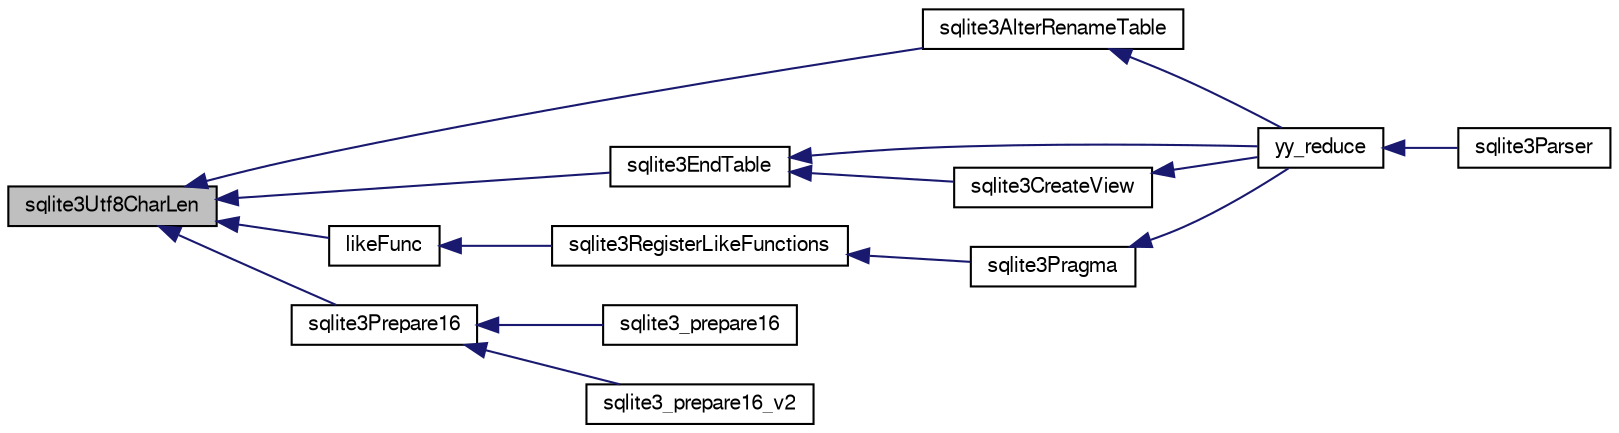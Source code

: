 digraph "sqlite3Utf8CharLen"
{
  edge [fontname="FreeSans",fontsize="10",labelfontname="FreeSans",labelfontsize="10"];
  node [fontname="FreeSans",fontsize="10",shape=record];
  rankdir="LR";
  Node734297 [label="sqlite3Utf8CharLen",height=0.2,width=0.4,color="black", fillcolor="grey75", style="filled", fontcolor="black"];
  Node734297 -> Node734298 [dir="back",color="midnightblue",fontsize="10",style="solid",fontname="FreeSans"];
  Node734298 [label="sqlite3AlterRenameTable",height=0.2,width=0.4,color="black", fillcolor="white", style="filled",URL="$sqlite3_8c.html#aa5cfdb507ff74e559f2efb0318c96d2c"];
  Node734298 -> Node734299 [dir="back",color="midnightblue",fontsize="10",style="solid",fontname="FreeSans"];
  Node734299 [label="yy_reduce",height=0.2,width=0.4,color="black", fillcolor="white", style="filled",URL="$sqlite3_8c.html#a7c419a9b25711c666a9a2449ef377f14"];
  Node734299 -> Node734300 [dir="back",color="midnightblue",fontsize="10",style="solid",fontname="FreeSans"];
  Node734300 [label="sqlite3Parser",height=0.2,width=0.4,color="black", fillcolor="white", style="filled",URL="$sqlite3_8c.html#a0327d71a5fabe0b6a343d78a2602e72a"];
  Node734297 -> Node734301 [dir="back",color="midnightblue",fontsize="10",style="solid",fontname="FreeSans"];
  Node734301 [label="sqlite3EndTable",height=0.2,width=0.4,color="black", fillcolor="white", style="filled",URL="$sqlite3_8c.html#a7b5f2c66c0f0b6f819d970ca389768b0"];
  Node734301 -> Node734302 [dir="back",color="midnightblue",fontsize="10",style="solid",fontname="FreeSans"];
  Node734302 [label="sqlite3CreateView",height=0.2,width=0.4,color="black", fillcolor="white", style="filled",URL="$sqlite3_8c.html#a9d85cb00ff71dee5cd9a019503a6982e"];
  Node734302 -> Node734299 [dir="back",color="midnightblue",fontsize="10",style="solid",fontname="FreeSans"];
  Node734301 -> Node734299 [dir="back",color="midnightblue",fontsize="10",style="solid",fontname="FreeSans"];
  Node734297 -> Node734303 [dir="back",color="midnightblue",fontsize="10",style="solid",fontname="FreeSans"];
  Node734303 [label="likeFunc",height=0.2,width=0.4,color="black", fillcolor="white", style="filled",URL="$sqlite3_8c.html#a066cc91be49c444497acfa7f2e7dfbd3"];
  Node734303 -> Node734304 [dir="back",color="midnightblue",fontsize="10",style="solid",fontname="FreeSans"];
  Node734304 [label="sqlite3RegisterLikeFunctions",height=0.2,width=0.4,color="black", fillcolor="white", style="filled",URL="$sqlite3_8c.html#a8d807e0e5709528765edfc75696dbdb5"];
  Node734304 -> Node734305 [dir="back",color="midnightblue",fontsize="10",style="solid",fontname="FreeSans"];
  Node734305 [label="sqlite3Pragma",height=0.2,width=0.4,color="black", fillcolor="white", style="filled",URL="$sqlite3_8c.html#a111391370f58f8e6a6eca51fd34d62ed"];
  Node734305 -> Node734299 [dir="back",color="midnightblue",fontsize="10",style="solid",fontname="FreeSans"];
  Node734297 -> Node734306 [dir="back",color="midnightblue",fontsize="10",style="solid",fontname="FreeSans"];
  Node734306 [label="sqlite3Prepare16",height=0.2,width=0.4,color="black", fillcolor="white", style="filled",URL="$sqlite3_8c.html#a5842e6724b91885125f83c438da1f15b"];
  Node734306 -> Node734307 [dir="back",color="midnightblue",fontsize="10",style="solid",fontname="FreeSans"];
  Node734307 [label="sqlite3_prepare16",height=0.2,width=0.4,color="black", fillcolor="white", style="filled",URL="$sqlite3_8h.html#ad1651e0e1c121ec4027dbd419eb8daca"];
  Node734306 -> Node734308 [dir="back",color="midnightblue",fontsize="10",style="solid",fontname="FreeSans"];
  Node734308 [label="sqlite3_prepare16_v2",height=0.2,width=0.4,color="black", fillcolor="white", style="filled",URL="$sqlite3_8h.html#ad1768867c1e3f150ebafb122c244a228"];
}
